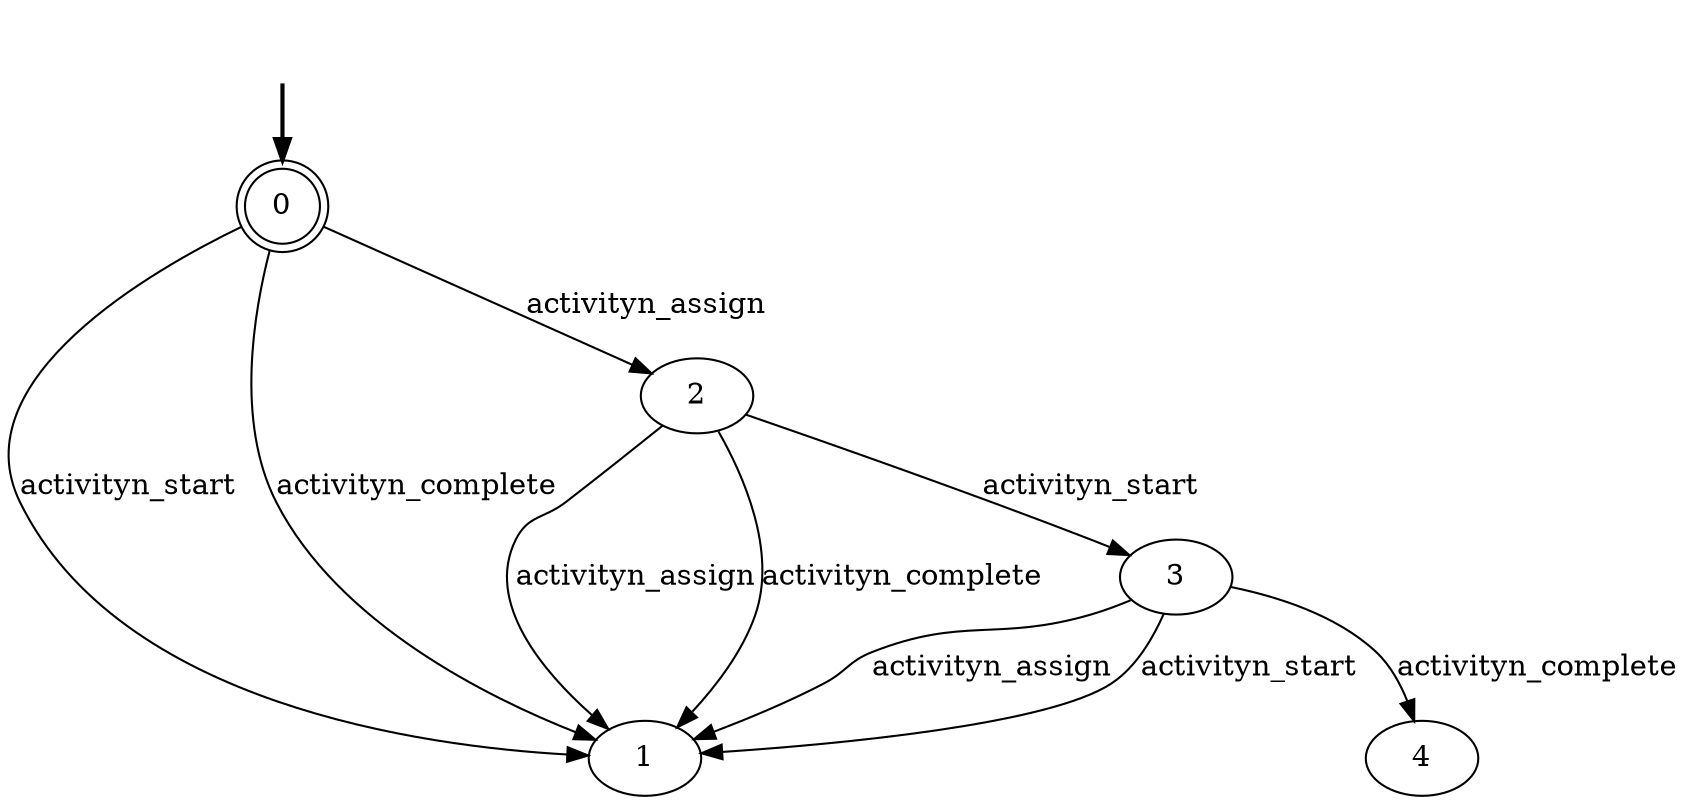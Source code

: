digraph {
	fake0 [style=invisible]
	0 [root=true] [shape=doublecircle]
	1
	2
	3
	fake0 -> 0 [style=bold]
	2 -> 1 [label=activityn_assign]
	2 -> 3 [label=activityn_start]
	2 -> 1 [label=activityn_complete]
	3 -> 1 [label=activityn_assign]
	3 -> 1 [label=activityn_start]
	3 -> 4 [label=activityn_complete]
	0 -> 2 [label=activityn_assign]
	0 -> 1 [label=activityn_start]
	0 -> 1 [label=activityn_complete]
}